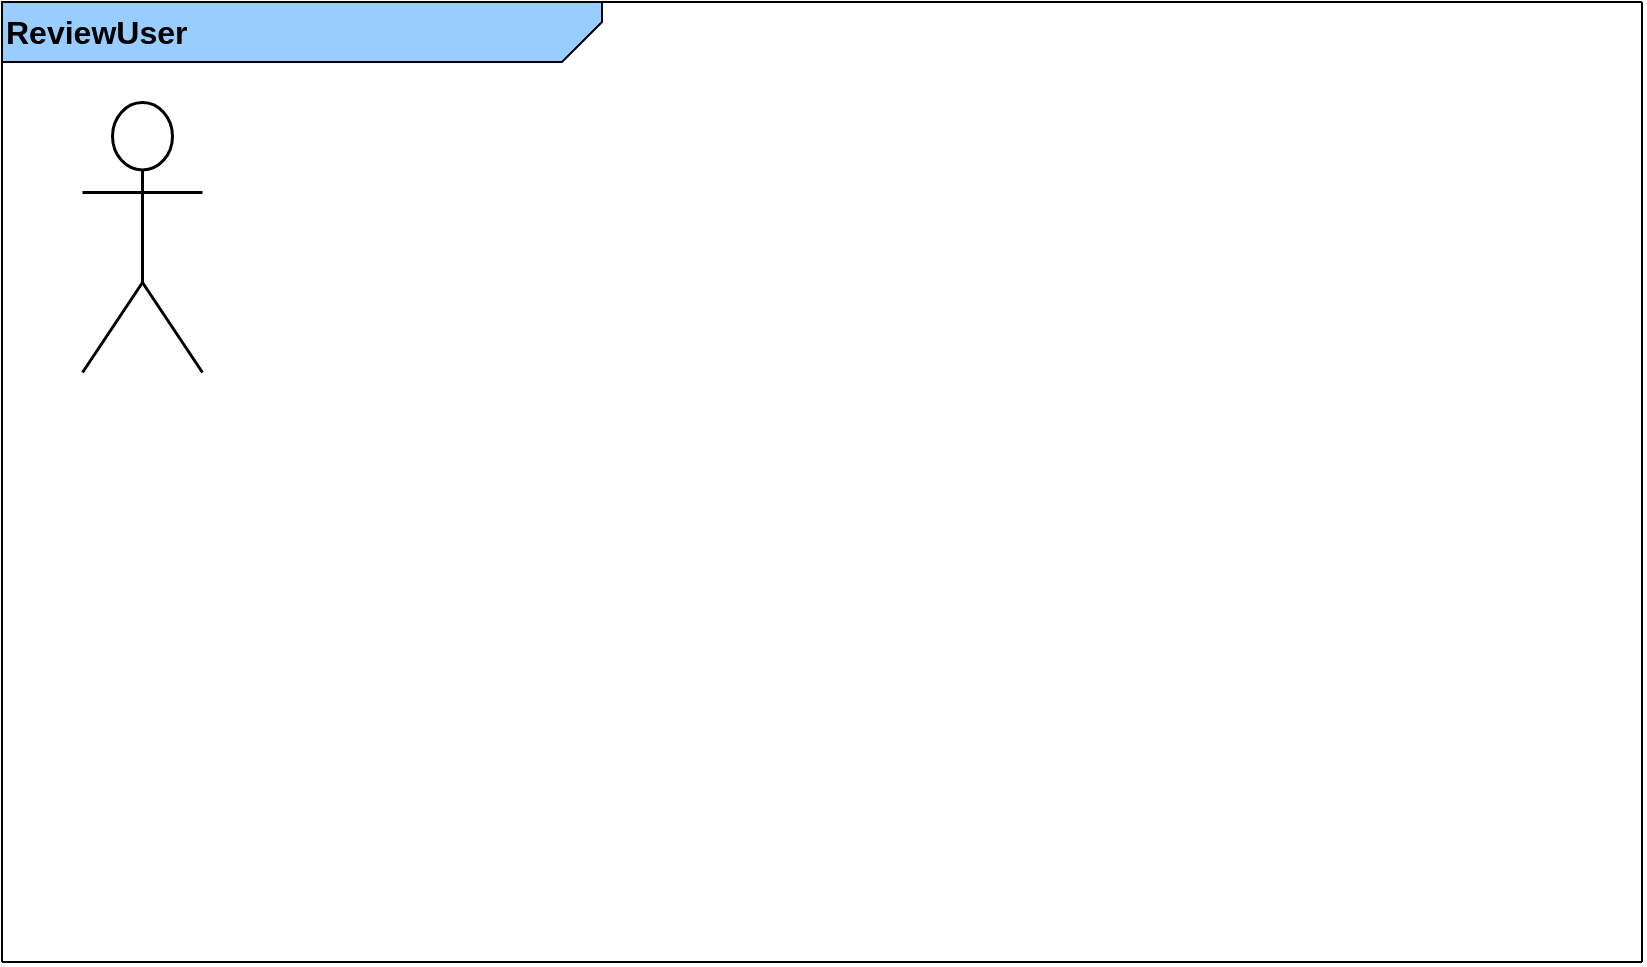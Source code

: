 <mxfile version="14.4.8" type="github">
  <diagram id="CnfOrFKYSnfc5zZ2mO2H" name="Page-1">
    <mxGraphModel dx="2146" dy="1046" grid="1" gridSize="10" guides="1" tooltips="1" connect="1" arrows="1" fold="1" page="1" pageScale="1" pageWidth="850" pageHeight="1100" math="0" shadow="0">
      <root>
        <mxCell id="0" />
        <mxCell id="1" parent="0" />
        <mxCell id="5O5dEE64mjgtuZj8x3xa-55" value="" style="endArrow=none;html=1;" edge="1" parent="1">
          <mxGeometry width="50" height="50" relative="1" as="geometry">
            <mxPoint x="20" y="560" as="sourcePoint" />
            <mxPoint x="20" y="80" as="targetPoint" />
          </mxGeometry>
        </mxCell>
        <mxCell id="5O5dEE64mjgtuZj8x3xa-56" value="" style="endArrow=none;html=1;" edge="1" parent="1">
          <mxGeometry width="50" height="50" relative="1" as="geometry">
            <mxPoint x="20" y="560" as="sourcePoint" />
            <mxPoint x="840" y="560" as="targetPoint" />
          </mxGeometry>
        </mxCell>
        <mxCell id="5O5dEE64mjgtuZj8x3xa-57" value="" style="endArrow=none;html=1;" edge="1" parent="1">
          <mxGeometry width="50" height="50" relative="1" as="geometry">
            <mxPoint x="840" y="560" as="sourcePoint" />
            <mxPoint x="840" y="80" as="targetPoint" />
          </mxGeometry>
        </mxCell>
        <mxCell id="5O5dEE64mjgtuZj8x3xa-58" value="" style="endArrow=none;html=1;" edge="1" parent="1">
          <mxGeometry width="50" height="50" relative="1" as="geometry">
            <mxPoint x="20" y="80" as="sourcePoint" />
            <mxPoint x="840" y="80" as="targetPoint" />
          </mxGeometry>
        </mxCell>
        <mxCell id="5O5dEE64mjgtuZj8x3xa-60" value="&lt;font size=&quot;3&quot;&gt;&lt;b&gt;ReviewUser&lt;/b&gt;&lt;/font&gt;" style="shape=card;whiteSpace=wrap;html=1;shadow=0;direction=north;size=20;flipH=1;fillColor=#99CCFF;align=left;" vertex="1" parent="1">
          <mxGeometry x="20" y="80" width="300" height="30" as="geometry" />
        </mxCell>
        <UserObject label="" lucidchartObjectId="MQdmsXt1-PA9" id="5O5dEE64mjgtuZj8x3xa-61">
          <mxCell style="html=1;overflow=block;blockSpacing=1;whiteSpace=wrap;shape=umlActor;labelPosition=center;verticalLabelPosition=bottom;verticalAlign=top;whiteSpace=nowrap;whiteSpace=wrap;fontSize=13;spacingLeft=8.4;spacing=0;strokeOpacity=100;fillOpacity=0;rounded=1;absoluteArcSize=1;arcSize=12;fillColor=#000000;strokeWidth=1.5;" vertex="1" parent="1">
            <mxGeometry x="60" y="130" width="60" height="135" as="geometry" />
          </mxCell>
        </UserObject>
      </root>
    </mxGraphModel>
  </diagram>
</mxfile>
